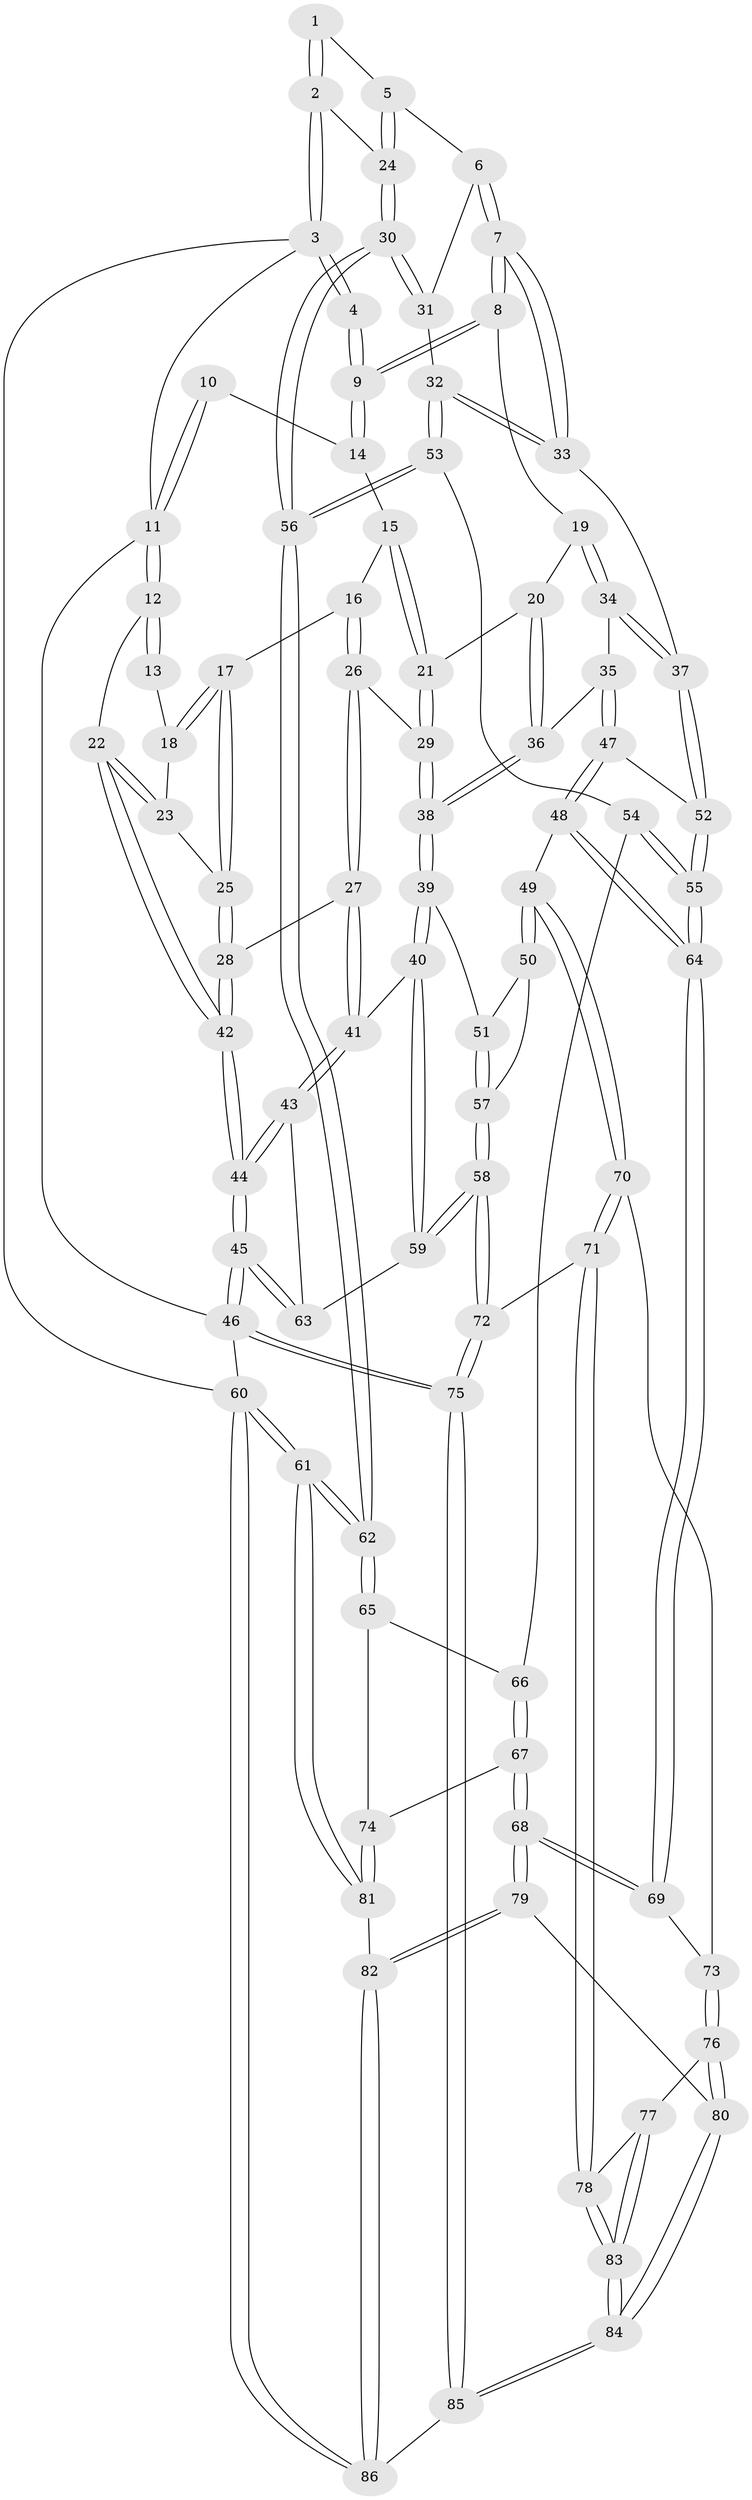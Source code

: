 // coarse degree distribution, {2: 0.0392156862745098, 5: 0.21568627450980393, 4: 0.5098039215686274, 3: 0.19607843137254902, 6: 0.0196078431372549, 7: 0.0196078431372549}
// Generated by graph-tools (version 1.1) at 2025/42/03/06/25 10:42:27]
// undirected, 86 vertices, 212 edges
graph export_dot {
graph [start="1"]
  node [color=gray90,style=filled];
  1 [pos="+0.8842292416407023+0.05430762543886874"];
  2 [pos="+1+0.045976443921134064"];
  3 [pos="+1+0"];
  4 [pos="+0.7180704162464674+0"];
  5 [pos="+0.9361845773663237+0.13794598351181578"];
  6 [pos="+0.8251199694675463+0.21281306276522047"];
  7 [pos="+0.7350715249865585+0.19439346378771236"];
  8 [pos="+0.6519160887062723+0.11448046001722702"];
  9 [pos="+0.6195564664691361+0"];
  10 [pos="+0.2836932941739727+0"];
  11 [pos="+0+0"];
  12 [pos="+0+0"];
  13 [pos="+0.09387335078457387+0.11203791614792605"];
  14 [pos="+0.3229322989226047+0"];
  15 [pos="+0.3155621861326475+0"];
  16 [pos="+0.1534521971318486+0.22908020182030925"];
  17 [pos="+0.15314655082855716+0.22904259676662334"];
  18 [pos="+0.08136415927578486+0.15209537508028692"];
  19 [pos="+0.6085604097896457+0.17549611017586553"];
  20 [pos="+0.4224253016161208+0.2423724473721223"];
  21 [pos="+0.34558894416520786+0.21872478914695184"];
  22 [pos="+0+0.053546398715608984"];
  23 [pos="+0.03381659191403388+0.17197511398114754"];
  24 [pos="+1+0.19814620100058403"];
  25 [pos="+0.04285325403522847+0.29259985349055445"];
  26 [pos="+0.20241756239453276+0.2748239365673118"];
  27 [pos="+0.17261671500851966+0.3774168714754129"];
  28 [pos="+0.01806016483312613+0.3292312893478697"];
  29 [pos="+0.32081738927639286+0.25511426212383365"];
  30 [pos="+1+0.2721669491625103"];
  31 [pos="+0.8471373370823604+0.23895916913442522"];
  32 [pos="+0.9134792109196748+0.4039128338263214"];
  33 [pos="+0.7415401808312805+0.37586706488111304"];
  34 [pos="+0.5888185683750826+0.25549322421899207"];
  35 [pos="+0.5176556185268806+0.3925842513401612"];
  36 [pos="+0.4991103998927596+0.3867996281398713"];
  37 [pos="+0.7033340223667885+0.41045952117937057"];
  38 [pos="+0.3409798317952755+0.40916590296936584"];
  39 [pos="+0.3259365823158915+0.4295006603403778"];
  40 [pos="+0.28493626555985047+0.4536901838369458"];
  41 [pos="+0.18180903255439648+0.3985848303468219"];
  42 [pos="+0+0.42954014550973413"];
  43 [pos="+0.0470981074064404+0.5376576999142314"];
  44 [pos="+0+0.5384261769654203"];
  45 [pos="+0+1"];
  46 [pos="+0+1"];
  47 [pos="+0.5621293782548462+0.45898301558329724"];
  48 [pos="+0.5501047367285956+0.5311299126431127"];
  49 [pos="+0.5310935086353478+0.5513934296906026"];
  50 [pos="+0.4824501278288904+0.5498683596650596"];
  51 [pos="+0.3861058329760929+0.49226908538915715"];
  52 [pos="+0.6993108299700908+0.41624038875145536"];
  53 [pos="+0.9326646218601684+0.4169719956663251"];
  54 [pos="+0.863772607024002+0.5337020490270457"];
  55 [pos="+0.7782673579074437+0.5715994372847301"];
  56 [pos="+1+0.37577524581153743"];
  57 [pos="+0.37201050367911914+0.5975306376633"];
  58 [pos="+0.2876649324201513+0.658267513622063"];
  59 [pos="+0.2459628488837077+0.6072715222885721"];
  60 [pos="+1+1"];
  61 [pos="+1+0.8986675174624704"];
  62 [pos="+1+0.5691447561942133"];
  63 [pos="+0.19111450740759905+0.6025100148251217"];
  64 [pos="+0.7414828551565555+0.6296483084036565"];
  65 [pos="+0.9796889629144179+0.6260223579295804"];
  66 [pos="+0.908359100087797+0.5885967220481313"];
  67 [pos="+0.8679933307584076+0.7380063947538185"];
  68 [pos="+0.7637515690250791+0.7378039735265829"];
  69 [pos="+0.7431512666239612+0.6799355135021574"];
  70 [pos="+0.5131507639134598+0.6903332281009482"];
  71 [pos="+0.40706296017247773+0.754105880422768"];
  72 [pos="+0.3016378588406813+0.7005003391026832"];
  73 [pos="+0.5144516842951111+0.6910112622410051"];
  74 [pos="+0.9098147291239209+0.7484399770512504"];
  75 [pos="+0+1"];
  76 [pos="+0.6144212629509382+0.8079013833575887"];
  77 [pos="+0.5650486962601579+0.8210557389449324"];
  78 [pos="+0.4135100897329227+0.7825223621181217"];
  79 [pos="+0.7140445375322914+0.8494472555200238"];
  80 [pos="+0.6724237113024732+0.8384957571817885"];
  81 [pos="+1+0.8376352475341798"];
  82 [pos="+0.7485998920751193+0.9985283624203869"];
  83 [pos="+0.42831910603496004+0.9227715812871016"];
  84 [pos="+0.4279767969562615+0.9336428601382722"];
  85 [pos="+0.3828512549587024+1"];
  86 [pos="+0.7229181747410042+1"];
  1 -- 2;
  1 -- 2;
  1 -- 5;
  2 -- 3;
  2 -- 3;
  2 -- 24;
  3 -- 4;
  3 -- 4;
  3 -- 11;
  3 -- 60;
  4 -- 9;
  4 -- 9;
  5 -- 6;
  5 -- 24;
  5 -- 24;
  6 -- 7;
  6 -- 7;
  6 -- 31;
  7 -- 8;
  7 -- 8;
  7 -- 33;
  7 -- 33;
  8 -- 9;
  8 -- 9;
  8 -- 19;
  9 -- 14;
  9 -- 14;
  10 -- 11;
  10 -- 11;
  10 -- 14;
  11 -- 12;
  11 -- 12;
  11 -- 46;
  12 -- 13;
  12 -- 13;
  12 -- 22;
  13 -- 18;
  14 -- 15;
  15 -- 16;
  15 -- 21;
  15 -- 21;
  16 -- 17;
  16 -- 26;
  16 -- 26;
  17 -- 18;
  17 -- 18;
  17 -- 25;
  17 -- 25;
  18 -- 23;
  19 -- 20;
  19 -- 34;
  19 -- 34;
  20 -- 21;
  20 -- 36;
  20 -- 36;
  21 -- 29;
  21 -- 29;
  22 -- 23;
  22 -- 23;
  22 -- 42;
  22 -- 42;
  23 -- 25;
  24 -- 30;
  24 -- 30;
  25 -- 28;
  25 -- 28;
  26 -- 27;
  26 -- 27;
  26 -- 29;
  27 -- 28;
  27 -- 41;
  27 -- 41;
  28 -- 42;
  28 -- 42;
  29 -- 38;
  29 -- 38;
  30 -- 31;
  30 -- 31;
  30 -- 56;
  30 -- 56;
  31 -- 32;
  32 -- 33;
  32 -- 33;
  32 -- 53;
  32 -- 53;
  33 -- 37;
  34 -- 35;
  34 -- 37;
  34 -- 37;
  35 -- 36;
  35 -- 47;
  35 -- 47;
  36 -- 38;
  36 -- 38;
  37 -- 52;
  37 -- 52;
  38 -- 39;
  38 -- 39;
  39 -- 40;
  39 -- 40;
  39 -- 51;
  40 -- 41;
  40 -- 59;
  40 -- 59;
  41 -- 43;
  41 -- 43;
  42 -- 44;
  42 -- 44;
  43 -- 44;
  43 -- 44;
  43 -- 63;
  44 -- 45;
  44 -- 45;
  45 -- 46;
  45 -- 46;
  45 -- 63;
  45 -- 63;
  46 -- 75;
  46 -- 75;
  46 -- 60;
  47 -- 48;
  47 -- 48;
  47 -- 52;
  48 -- 49;
  48 -- 64;
  48 -- 64;
  49 -- 50;
  49 -- 50;
  49 -- 70;
  49 -- 70;
  50 -- 51;
  50 -- 57;
  51 -- 57;
  51 -- 57;
  52 -- 55;
  52 -- 55;
  53 -- 54;
  53 -- 56;
  53 -- 56;
  54 -- 55;
  54 -- 55;
  54 -- 66;
  55 -- 64;
  55 -- 64;
  56 -- 62;
  56 -- 62;
  57 -- 58;
  57 -- 58;
  58 -- 59;
  58 -- 59;
  58 -- 72;
  58 -- 72;
  59 -- 63;
  60 -- 61;
  60 -- 61;
  60 -- 86;
  60 -- 86;
  61 -- 62;
  61 -- 62;
  61 -- 81;
  61 -- 81;
  62 -- 65;
  62 -- 65;
  64 -- 69;
  64 -- 69;
  65 -- 66;
  65 -- 74;
  66 -- 67;
  66 -- 67;
  67 -- 68;
  67 -- 68;
  67 -- 74;
  68 -- 69;
  68 -- 69;
  68 -- 79;
  68 -- 79;
  69 -- 73;
  70 -- 71;
  70 -- 71;
  70 -- 73;
  71 -- 72;
  71 -- 78;
  71 -- 78;
  72 -- 75;
  72 -- 75;
  73 -- 76;
  73 -- 76;
  74 -- 81;
  74 -- 81;
  75 -- 85;
  75 -- 85;
  76 -- 77;
  76 -- 80;
  76 -- 80;
  77 -- 78;
  77 -- 83;
  77 -- 83;
  78 -- 83;
  78 -- 83;
  79 -- 80;
  79 -- 82;
  79 -- 82;
  80 -- 84;
  80 -- 84;
  81 -- 82;
  82 -- 86;
  82 -- 86;
  83 -- 84;
  83 -- 84;
  84 -- 85;
  84 -- 85;
  85 -- 86;
}
